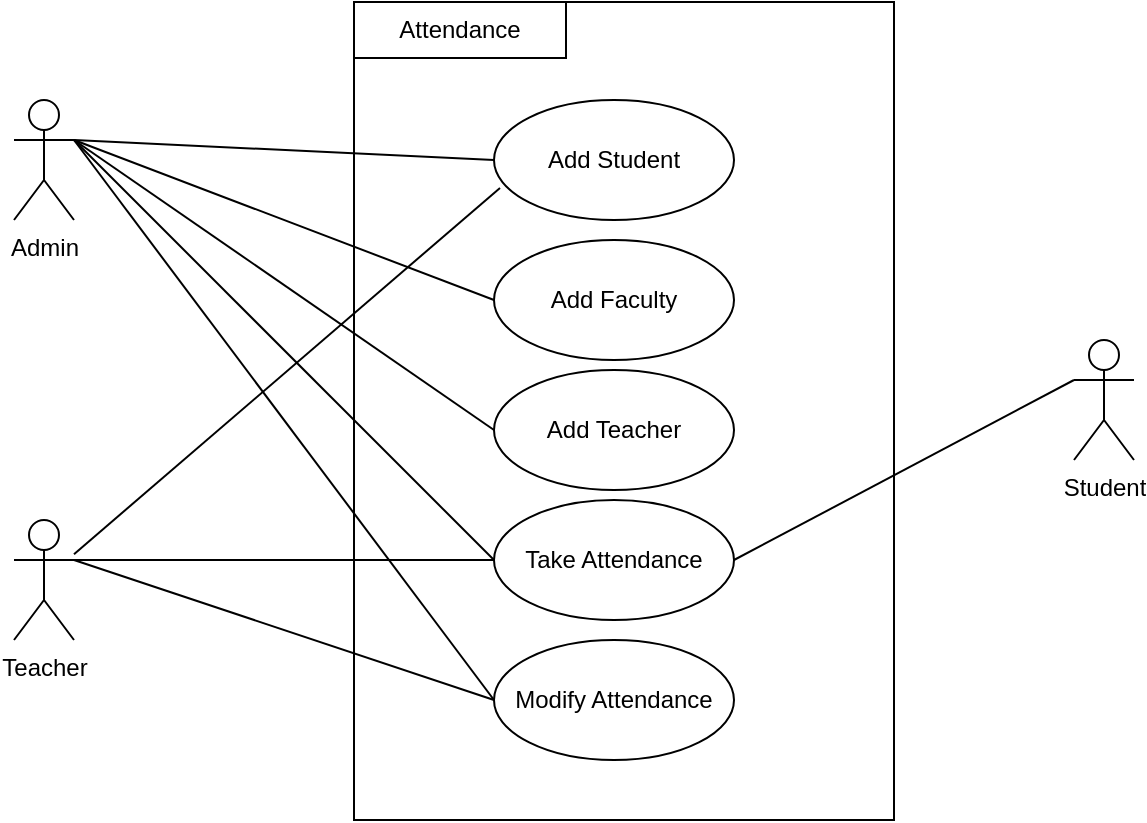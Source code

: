 <mxfile version="14.4.2" type="github">
  <diagram id="4n3J3I3B9gD1xizJJrxP" name="Page-1">
    <mxGraphModel dx="748" dy="745" grid="0" gridSize="10" guides="1" tooltips="1" connect="1" arrows="1" fold="1" page="1" pageScale="1" pageWidth="1169" pageHeight="827" background="none" math="0" shadow="0">
      <root>
        <mxCell id="0" />
        <mxCell id="1" parent="0" />
        <mxCell id="4PrldJP6arsRRlDLAYFc-2" value="" style="rounded=0;whiteSpace=wrap;html=1;fillColor=none;" vertex="1" parent="1">
          <mxGeometry x="350" y="81" width="270" height="409" as="geometry" />
        </mxCell>
        <mxCell id="4PrldJP6arsRRlDLAYFc-3" value="Admin" style="shape=umlActor;verticalLabelPosition=bottom;verticalAlign=top;html=1;outlineConnect=0;fillColor=none;" vertex="1" parent="1">
          <mxGeometry x="180" y="130" width="30" height="60" as="geometry" />
        </mxCell>
        <mxCell id="4PrldJP6arsRRlDLAYFc-4" value="Teacher" style="shape=umlActor;verticalLabelPosition=bottom;verticalAlign=top;html=1;outlineConnect=0;fillColor=none;" vertex="1" parent="1">
          <mxGeometry x="180" y="340" width="30" height="60" as="geometry" />
        </mxCell>
        <mxCell id="4PrldJP6arsRRlDLAYFc-5" value="Student" style="shape=umlActor;verticalLabelPosition=bottom;verticalAlign=top;html=1;outlineConnect=0;fillColor=none;" vertex="1" parent="1">
          <mxGeometry x="710" y="250" width="30" height="60" as="geometry" />
        </mxCell>
        <mxCell id="4PrldJP6arsRRlDLAYFc-6" value="Add Student" style="ellipse;whiteSpace=wrap;html=1;fillColor=none;" vertex="1" parent="1">
          <mxGeometry x="420" y="130" width="120" height="60" as="geometry" />
        </mxCell>
        <mxCell id="4PrldJP6arsRRlDLAYFc-7" value="Add Faculty" style="ellipse;whiteSpace=wrap;html=1;fillColor=none;" vertex="1" parent="1">
          <mxGeometry x="420" y="200" width="120" height="60" as="geometry" />
        </mxCell>
        <mxCell id="4PrldJP6arsRRlDLAYFc-8" value="Add Teacher" style="ellipse;whiteSpace=wrap;html=1;fillColor=none;" vertex="1" parent="1">
          <mxGeometry x="420" y="265" width="120" height="60" as="geometry" />
        </mxCell>
        <mxCell id="4PrldJP6arsRRlDLAYFc-14" value="Take Attendance" style="ellipse;whiteSpace=wrap;html=1;fillColor=none;" vertex="1" parent="1">
          <mxGeometry x="420" y="330" width="120" height="60" as="geometry" />
        </mxCell>
        <mxCell id="4PrldJP6arsRRlDLAYFc-15" value="Modify Attendance" style="ellipse;whiteSpace=wrap;html=1;fillColor=none;" vertex="1" parent="1">
          <mxGeometry x="420" y="400" width="120" height="60" as="geometry" />
        </mxCell>
        <mxCell id="4PrldJP6arsRRlDLAYFc-21" value="" style="endArrow=none;html=1;entryX=0;entryY=0.5;entryDx=0;entryDy=0;" edge="1" parent="1" target="4PrldJP6arsRRlDLAYFc-6">
          <mxGeometry width="50" height="50" relative="1" as="geometry">
            <mxPoint x="210" y="150" as="sourcePoint" />
            <mxPoint x="260" y="100" as="targetPoint" />
          </mxGeometry>
        </mxCell>
        <mxCell id="4PrldJP6arsRRlDLAYFc-22" value="" style="endArrow=none;html=1;entryX=0;entryY=0.5;entryDx=0;entryDy=0;exitX=1;exitY=0.333;exitDx=0;exitDy=0;exitPerimeter=0;" edge="1" parent="1" source="4PrldJP6arsRRlDLAYFc-3" target="4PrldJP6arsRRlDLAYFc-7">
          <mxGeometry width="50" height="50" relative="1" as="geometry">
            <mxPoint x="210" y="180" as="sourcePoint" />
            <mxPoint x="420" y="190" as="targetPoint" />
          </mxGeometry>
        </mxCell>
        <mxCell id="4PrldJP6arsRRlDLAYFc-23" value="" style="endArrow=none;html=1;entryX=0;entryY=0.5;entryDx=0;entryDy=0;exitX=1;exitY=0.333;exitDx=0;exitDy=0;exitPerimeter=0;" edge="1" parent="1" source="4PrldJP6arsRRlDLAYFc-3" target="4PrldJP6arsRRlDLAYFc-8">
          <mxGeometry width="50" height="50" relative="1" as="geometry">
            <mxPoint x="230" y="170" as="sourcePoint" />
            <mxPoint x="440" y="180" as="targetPoint" />
          </mxGeometry>
        </mxCell>
        <mxCell id="4PrldJP6arsRRlDLAYFc-24" value="" style="endArrow=none;html=1;entryX=0;entryY=0.5;entryDx=0;entryDy=0;" edge="1" parent="1" target="4PrldJP6arsRRlDLAYFc-14">
          <mxGeometry width="50" height="50" relative="1" as="geometry">
            <mxPoint x="210" y="150" as="sourcePoint" />
            <mxPoint x="430" y="360" as="targetPoint" />
          </mxGeometry>
        </mxCell>
        <mxCell id="4PrldJP6arsRRlDLAYFc-25" value="" style="endArrow=none;html=1;entryX=0;entryY=0.5;entryDx=0;entryDy=0;" edge="1" parent="1" target="4PrldJP6arsRRlDLAYFc-15">
          <mxGeometry width="50" height="50" relative="1" as="geometry">
            <mxPoint x="210" y="150" as="sourcePoint" />
            <mxPoint x="340" y="310" as="targetPoint" />
          </mxGeometry>
        </mxCell>
        <mxCell id="4PrldJP6arsRRlDLAYFc-26" value="" style="endArrow=none;html=1;entryX=0.025;entryY=0.733;entryDx=0;entryDy=0;entryPerimeter=0;" edge="1" parent="1" source="4PrldJP6arsRRlDLAYFc-4" target="4PrldJP6arsRRlDLAYFc-6">
          <mxGeometry width="50" height="50" relative="1" as="geometry">
            <mxPoint x="90" y="300" as="sourcePoint" />
            <mxPoint x="300" y="310" as="targetPoint" />
          </mxGeometry>
        </mxCell>
        <mxCell id="4PrldJP6arsRRlDLAYFc-27" value="" style="endArrow=none;html=1;entryX=0;entryY=0.5;entryDx=0;entryDy=0;exitX=1;exitY=0.333;exitDx=0;exitDy=0;exitPerimeter=0;" edge="1" parent="1" source="4PrldJP6arsRRlDLAYFc-4" target="4PrldJP6arsRRlDLAYFc-14">
          <mxGeometry width="50" height="50" relative="1" as="geometry">
            <mxPoint x="110" y="380" as="sourcePoint" />
            <mxPoint x="320" y="390" as="targetPoint" />
          </mxGeometry>
        </mxCell>
        <mxCell id="4PrldJP6arsRRlDLAYFc-28" value="" style="endArrow=none;html=1;entryX=0;entryY=0.5;entryDx=0;entryDy=0;" edge="1" parent="1" target="4PrldJP6arsRRlDLAYFc-15">
          <mxGeometry width="50" height="50" relative="1" as="geometry">
            <mxPoint x="210" y="360" as="sourcePoint" />
            <mxPoint x="420" y="370" as="targetPoint" />
          </mxGeometry>
        </mxCell>
        <mxCell id="4PrldJP6arsRRlDLAYFc-29" value="" style="endArrow=none;html=1;entryX=0;entryY=0.5;entryDx=0;entryDy=0;exitX=1;exitY=0.5;exitDx=0;exitDy=0;" edge="1" parent="1" source="4PrldJP6arsRRlDLAYFc-14">
          <mxGeometry width="50" height="50" relative="1" as="geometry">
            <mxPoint x="500" y="260" as="sourcePoint" />
            <mxPoint x="710" y="270" as="targetPoint" />
          </mxGeometry>
        </mxCell>
        <mxCell id="4PrldJP6arsRRlDLAYFc-30" value="Attendance" style="rounded=0;whiteSpace=wrap;html=1;fillColor=none;" vertex="1" parent="1">
          <mxGeometry x="350" y="81" width="106" height="28" as="geometry" />
        </mxCell>
      </root>
    </mxGraphModel>
  </diagram>
</mxfile>
